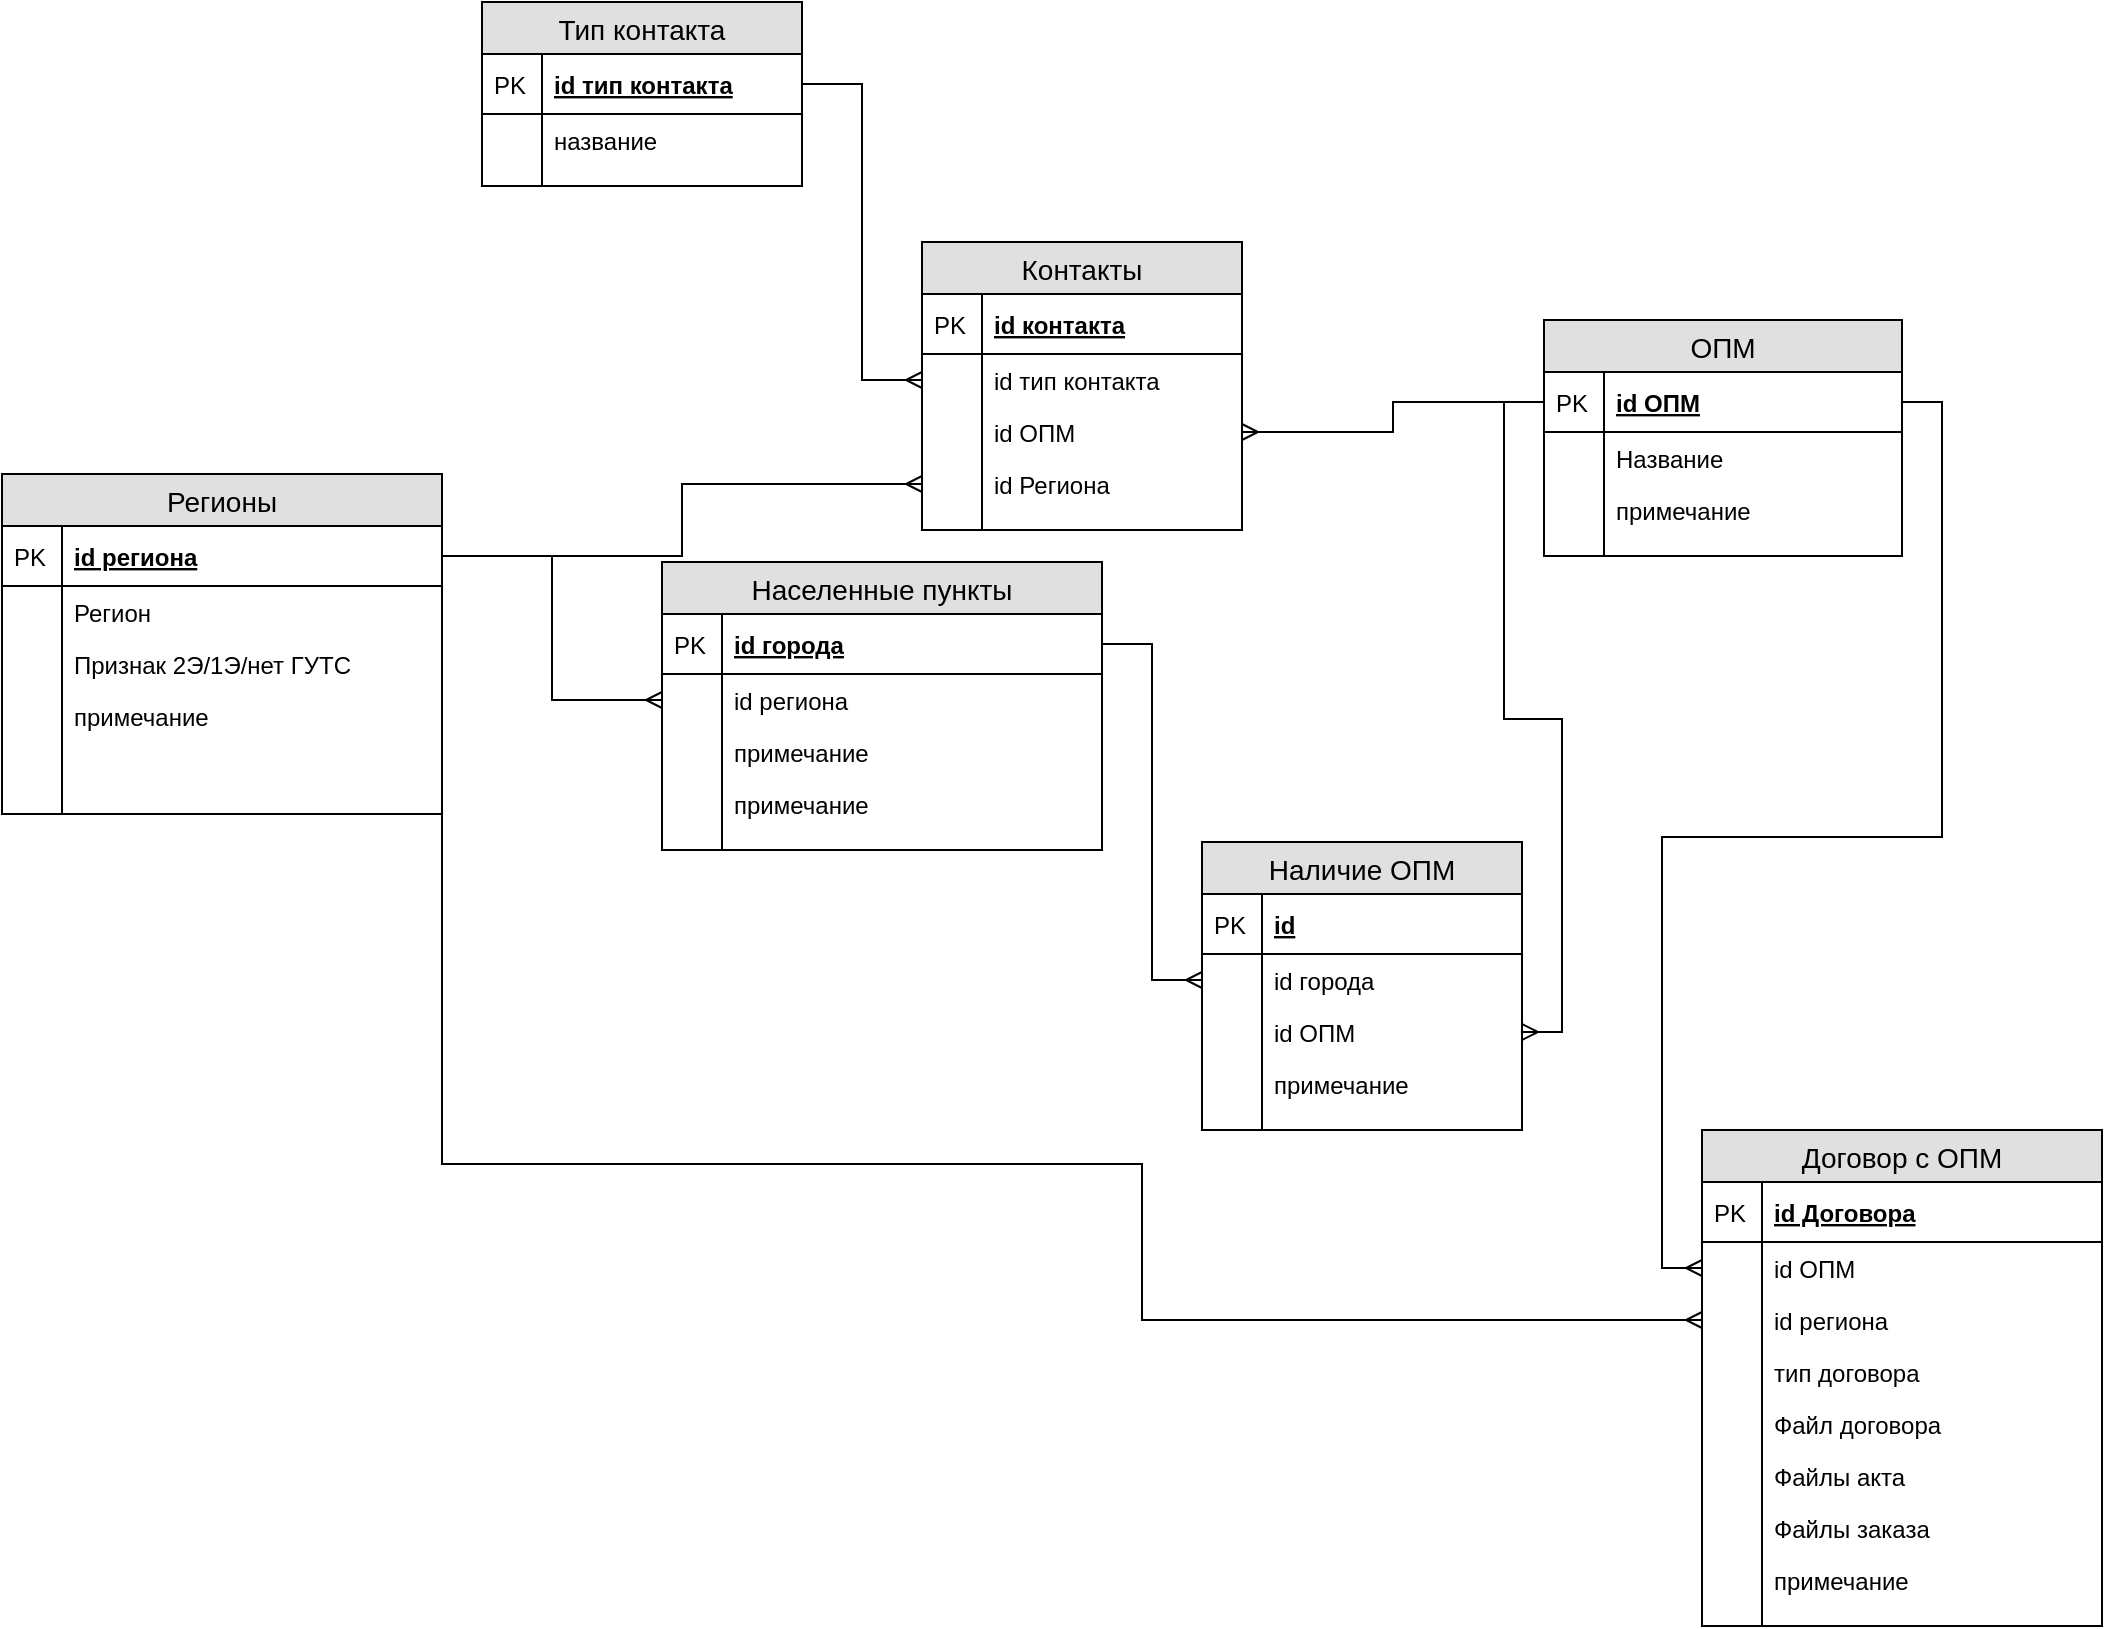 <mxfile version="12.6.5" type="github">
  <diagram id="T6TtcP_ByoEV5wqr8vDN" name="Page-1">
    <mxGraphModel dx="2249" dy="1931" grid="1" gridSize="10" guides="1" tooltips="1" connect="1" arrows="1" fold="1" page="1" pageScale="1" pageWidth="827" pageHeight="1169" math="0" shadow="0">
      <root>
        <mxCell id="0"/>
        <mxCell id="1" parent="0"/>
        <mxCell id="ZsCwSDWXHQRcliCqkR90-1" value="ОПМ" style="swimlane;fontStyle=0;childLayout=stackLayout;horizontal=1;startSize=26;fillColor=#e0e0e0;horizontalStack=0;resizeParent=1;resizeParentMax=0;resizeLast=0;collapsible=1;marginBottom=0;swimlaneFillColor=#ffffff;align=center;fontSize=14;direction=east;" parent="1" vertex="1">
          <mxGeometry x="611" y="49" width="179" height="118" as="geometry">
            <mxRectangle x="590" y="70" width="70" height="26" as="alternateBounds"/>
          </mxGeometry>
        </mxCell>
        <mxCell id="ZsCwSDWXHQRcliCqkR90-2" value="id ОПМ" style="shape=partialRectangle;top=0;left=0;right=0;bottom=1;align=left;verticalAlign=middle;fillColor=none;spacingLeft=34;spacingRight=4;overflow=hidden;rotatable=0;points=[[0,0.5],[1,0.5]];portConstraint=eastwest;dropTarget=0;fontStyle=5;fontSize=12;" parent="ZsCwSDWXHQRcliCqkR90-1" vertex="1">
          <mxGeometry y="26" width="179" height="30" as="geometry"/>
        </mxCell>
        <mxCell id="ZsCwSDWXHQRcliCqkR90-3" value="PK" style="shape=partialRectangle;top=0;left=0;bottom=0;fillColor=none;align=left;verticalAlign=middle;spacingLeft=4;spacingRight=4;overflow=hidden;rotatable=0;points=[];portConstraint=eastwest;part=1;fontSize=12;" parent="ZsCwSDWXHQRcliCqkR90-2" vertex="1" connectable="0">
          <mxGeometry width="30" height="30" as="geometry"/>
        </mxCell>
        <mxCell id="ZsCwSDWXHQRcliCqkR90-4" value="Название" style="shape=partialRectangle;top=0;left=0;right=0;bottom=0;align=left;verticalAlign=top;fillColor=none;spacingLeft=34;spacingRight=4;overflow=hidden;rotatable=0;points=[[0,0.5],[1,0.5]];portConstraint=eastwest;dropTarget=0;fontSize=12;" parent="ZsCwSDWXHQRcliCqkR90-1" vertex="1">
          <mxGeometry y="56" width="179" height="26" as="geometry"/>
        </mxCell>
        <mxCell id="ZsCwSDWXHQRcliCqkR90-5" value="" style="shape=partialRectangle;top=0;left=0;bottom=0;fillColor=none;align=left;verticalAlign=top;spacingLeft=4;spacingRight=4;overflow=hidden;rotatable=0;points=[];portConstraint=eastwest;part=1;fontSize=12;" parent="ZsCwSDWXHQRcliCqkR90-4" vertex="1" connectable="0">
          <mxGeometry width="30" height="26" as="geometry"/>
        </mxCell>
        <mxCell id="ZsCwSDWXHQRcliCqkR90-6" value="примечание" style="shape=partialRectangle;top=0;left=0;right=0;bottom=0;align=left;verticalAlign=top;fillColor=none;spacingLeft=34;spacingRight=4;overflow=hidden;rotatable=0;points=[[0,0.5],[1,0.5]];portConstraint=eastwest;dropTarget=0;fontSize=12;" parent="ZsCwSDWXHQRcliCqkR90-1" vertex="1">
          <mxGeometry y="82" width="179" height="26" as="geometry"/>
        </mxCell>
        <mxCell id="ZsCwSDWXHQRcliCqkR90-7" value="" style="shape=partialRectangle;top=0;left=0;bottom=0;fillColor=none;align=left;verticalAlign=top;spacingLeft=4;spacingRight=4;overflow=hidden;rotatable=0;points=[];portConstraint=eastwest;part=1;fontSize=12;" parent="ZsCwSDWXHQRcliCqkR90-6" vertex="1" connectable="0">
          <mxGeometry width="30" height="26" as="geometry"/>
        </mxCell>
        <mxCell id="ZsCwSDWXHQRcliCqkR90-10" value="" style="shape=partialRectangle;top=0;left=0;right=0;bottom=0;align=left;verticalAlign=top;fillColor=none;spacingLeft=34;spacingRight=4;overflow=hidden;rotatable=0;points=[[0,0.5],[1,0.5]];portConstraint=eastwest;dropTarget=0;fontSize=12;" parent="ZsCwSDWXHQRcliCqkR90-1" vertex="1">
          <mxGeometry y="108" width="179" height="10" as="geometry"/>
        </mxCell>
        <mxCell id="ZsCwSDWXHQRcliCqkR90-11" value="" style="shape=partialRectangle;top=0;left=0;bottom=0;fillColor=none;align=left;verticalAlign=top;spacingLeft=4;spacingRight=4;overflow=hidden;rotatable=0;points=[];portConstraint=eastwest;part=1;fontSize=12;" parent="ZsCwSDWXHQRcliCqkR90-10" vertex="1" connectable="0">
          <mxGeometry width="30" height="10" as="geometry"/>
        </mxCell>
        <mxCell id="ZsCwSDWXHQRcliCqkR90-12" value="Договор с ОПМ" style="swimlane;fontStyle=0;childLayout=stackLayout;horizontal=1;startSize=26;fillColor=#e0e0e0;horizontalStack=0;resizeParent=1;resizeParentMax=0;resizeLast=0;collapsible=1;marginBottom=0;swimlaneFillColor=#ffffff;align=center;fontSize=14;" parent="1" vertex="1">
          <mxGeometry x="690" y="454" width="200" height="248" as="geometry"/>
        </mxCell>
        <mxCell id="ZsCwSDWXHQRcliCqkR90-13" value="id Договора" style="shape=partialRectangle;top=0;left=0;right=0;bottom=1;align=left;verticalAlign=middle;fillColor=none;spacingLeft=34;spacingRight=4;overflow=hidden;rotatable=0;points=[[0,0.5],[1,0.5]];portConstraint=eastwest;dropTarget=0;fontStyle=5;fontSize=12;" parent="ZsCwSDWXHQRcliCqkR90-12" vertex="1">
          <mxGeometry y="26" width="200" height="30" as="geometry"/>
        </mxCell>
        <mxCell id="ZsCwSDWXHQRcliCqkR90-14" value="PK" style="shape=partialRectangle;top=0;left=0;bottom=0;fillColor=none;align=left;verticalAlign=middle;spacingLeft=4;spacingRight=4;overflow=hidden;rotatable=0;points=[];portConstraint=eastwest;part=1;fontSize=12;" parent="ZsCwSDWXHQRcliCqkR90-13" vertex="1" connectable="0">
          <mxGeometry width="30" height="30" as="geometry"/>
        </mxCell>
        <mxCell id="ZsCwSDWXHQRcliCqkR90-15" value="id ОПМ" style="shape=partialRectangle;top=0;left=0;right=0;bottom=0;align=left;verticalAlign=top;fillColor=none;spacingLeft=34;spacingRight=4;overflow=hidden;rotatable=0;points=[[0,0.5],[1,0.5]];portConstraint=eastwest;dropTarget=0;fontSize=12;" parent="ZsCwSDWXHQRcliCqkR90-12" vertex="1">
          <mxGeometry y="56" width="200" height="26" as="geometry"/>
        </mxCell>
        <mxCell id="ZsCwSDWXHQRcliCqkR90-16" value="" style="shape=partialRectangle;top=0;left=0;bottom=0;fillColor=none;align=left;verticalAlign=top;spacingLeft=4;spacingRight=4;overflow=hidden;rotatable=0;points=[];portConstraint=eastwest;part=1;fontSize=12;" parent="ZsCwSDWXHQRcliCqkR90-15" vertex="1" connectable="0">
          <mxGeometry width="30" height="26" as="geometry"/>
        </mxCell>
        <mxCell id="NCW903Lwlvp0PCIu4Wwk-44" value="id региона" style="shape=partialRectangle;top=0;left=0;right=0;bottom=0;align=left;verticalAlign=top;fillColor=none;spacingLeft=34;spacingRight=4;overflow=hidden;rotatable=0;points=[[0,0.5],[1,0.5]];portConstraint=eastwest;dropTarget=0;fontSize=12;" parent="ZsCwSDWXHQRcliCqkR90-12" vertex="1">
          <mxGeometry y="82" width="200" height="26" as="geometry"/>
        </mxCell>
        <mxCell id="NCW903Lwlvp0PCIu4Wwk-45" value="" style="shape=partialRectangle;top=0;left=0;bottom=0;fillColor=none;align=left;verticalAlign=top;spacingLeft=4;spacingRight=4;overflow=hidden;rotatable=0;points=[];portConstraint=eastwest;part=1;fontSize=12;" parent="NCW903Lwlvp0PCIu4Wwk-44" vertex="1" connectable="0">
          <mxGeometry width="30" height="26" as="geometry"/>
        </mxCell>
        <mxCell id="NCW903Lwlvp0PCIu4Wwk-46" value="тип договора" style="shape=partialRectangle;top=0;left=0;right=0;bottom=0;align=left;verticalAlign=top;fillColor=none;spacingLeft=34;spacingRight=4;overflow=hidden;rotatable=0;points=[[0,0.5],[1,0.5]];portConstraint=eastwest;dropTarget=0;fontSize=12;" parent="ZsCwSDWXHQRcliCqkR90-12" vertex="1">
          <mxGeometry y="108" width="200" height="26" as="geometry"/>
        </mxCell>
        <mxCell id="NCW903Lwlvp0PCIu4Wwk-47" value="" style="shape=partialRectangle;top=0;left=0;bottom=0;fillColor=none;align=left;verticalAlign=top;spacingLeft=4;spacingRight=4;overflow=hidden;rotatable=0;points=[];portConstraint=eastwest;part=1;fontSize=12;" parent="NCW903Lwlvp0PCIu4Wwk-46" vertex="1" connectable="0">
          <mxGeometry width="30" height="26" as="geometry"/>
        </mxCell>
        <mxCell id="ZsCwSDWXHQRcliCqkR90-25" value="Файл договора" style="shape=partialRectangle;top=0;left=0;right=0;bottom=0;align=left;verticalAlign=top;fillColor=none;spacingLeft=34;spacingRight=4;overflow=hidden;rotatable=0;points=[[0,0.5],[1,0.5]];portConstraint=eastwest;dropTarget=0;fontSize=12;" parent="ZsCwSDWXHQRcliCqkR90-12" vertex="1">
          <mxGeometry y="134" width="200" height="26" as="geometry"/>
        </mxCell>
        <mxCell id="ZsCwSDWXHQRcliCqkR90-26" value="" style="shape=partialRectangle;top=0;left=0;bottom=0;fillColor=none;align=left;verticalAlign=top;spacingLeft=4;spacingRight=4;overflow=hidden;rotatable=0;points=[];portConstraint=eastwest;part=1;fontSize=12;" parent="ZsCwSDWXHQRcliCqkR90-25" vertex="1" connectable="0">
          <mxGeometry width="30" height="26" as="geometry"/>
        </mxCell>
        <mxCell id="ZsCwSDWXHQRcliCqkR90-19" value="Файлы акта" style="shape=partialRectangle;top=0;left=0;right=0;bottom=0;align=left;verticalAlign=top;fillColor=none;spacingLeft=34;spacingRight=4;overflow=hidden;rotatable=0;points=[[0,0.5],[1,0.5]];portConstraint=eastwest;dropTarget=0;fontSize=12;" parent="ZsCwSDWXHQRcliCqkR90-12" vertex="1">
          <mxGeometry y="160" width="200" height="26" as="geometry"/>
        </mxCell>
        <mxCell id="ZsCwSDWXHQRcliCqkR90-20" value="" style="shape=partialRectangle;top=0;left=0;bottom=0;fillColor=none;align=left;verticalAlign=top;spacingLeft=4;spacingRight=4;overflow=hidden;rotatable=0;points=[];portConstraint=eastwest;part=1;fontSize=12;" parent="ZsCwSDWXHQRcliCqkR90-19" vertex="1" connectable="0">
          <mxGeometry width="30" height="26" as="geometry"/>
        </mxCell>
        <mxCell id="NCW903Lwlvp0PCIu4Wwk-39" value="Файлы заказа" style="shape=partialRectangle;top=0;left=0;right=0;bottom=0;align=left;verticalAlign=top;fillColor=none;spacingLeft=34;spacingRight=4;overflow=hidden;rotatable=0;points=[[0,0.5],[1,0.5]];portConstraint=eastwest;dropTarget=0;fontSize=12;" parent="ZsCwSDWXHQRcliCqkR90-12" vertex="1">
          <mxGeometry y="186" width="200" height="26" as="geometry"/>
        </mxCell>
        <mxCell id="NCW903Lwlvp0PCIu4Wwk-40" value="" style="shape=partialRectangle;top=0;left=0;bottom=0;fillColor=none;align=left;verticalAlign=top;spacingLeft=4;spacingRight=4;overflow=hidden;rotatable=0;points=[];portConstraint=eastwest;part=1;fontSize=12;" parent="NCW903Lwlvp0PCIu4Wwk-39" vertex="1" connectable="0">
          <mxGeometry width="30" height="26" as="geometry"/>
        </mxCell>
        <mxCell id="NCW903Lwlvp0PCIu4Wwk-37" value="примечание" style="shape=partialRectangle;top=0;left=0;right=0;bottom=0;align=left;verticalAlign=top;fillColor=none;spacingLeft=34;spacingRight=4;overflow=hidden;rotatable=0;points=[[0,0.5],[1,0.5]];portConstraint=eastwest;dropTarget=0;fontSize=12;" parent="ZsCwSDWXHQRcliCqkR90-12" vertex="1">
          <mxGeometry y="212" width="200" height="26" as="geometry"/>
        </mxCell>
        <mxCell id="NCW903Lwlvp0PCIu4Wwk-38" value="" style="shape=partialRectangle;top=0;left=0;bottom=0;fillColor=none;align=left;verticalAlign=top;spacingLeft=4;spacingRight=4;overflow=hidden;rotatable=0;points=[];portConstraint=eastwest;part=1;fontSize=12;" parent="NCW903Lwlvp0PCIu4Wwk-37" vertex="1" connectable="0">
          <mxGeometry width="30" height="26" as="geometry"/>
        </mxCell>
        <mxCell id="ZsCwSDWXHQRcliCqkR90-21" value="" style="shape=partialRectangle;top=0;left=0;right=0;bottom=0;align=left;verticalAlign=top;fillColor=none;spacingLeft=34;spacingRight=4;overflow=hidden;rotatable=0;points=[[0,0.5],[1,0.5]];portConstraint=eastwest;dropTarget=0;fontSize=12;" parent="ZsCwSDWXHQRcliCqkR90-12" vertex="1">
          <mxGeometry y="238" width="200" height="10" as="geometry"/>
        </mxCell>
        <mxCell id="ZsCwSDWXHQRcliCqkR90-22" value="" style="shape=partialRectangle;top=0;left=0;bottom=0;fillColor=none;align=left;verticalAlign=top;spacingLeft=4;spacingRight=4;overflow=hidden;rotatable=0;points=[];portConstraint=eastwest;part=1;fontSize=12;" parent="ZsCwSDWXHQRcliCqkR90-21" vertex="1" connectable="0">
          <mxGeometry width="30" height="10" as="geometry"/>
        </mxCell>
        <mxCell id="ZsCwSDWXHQRcliCqkR90-27" value="Населенные пункты" style="swimlane;fontStyle=0;childLayout=stackLayout;horizontal=1;startSize=26;fillColor=#e0e0e0;horizontalStack=0;resizeParent=1;resizeParentMax=0;resizeLast=0;collapsible=1;marginBottom=0;swimlaneFillColor=#ffffff;align=center;fontSize=14;" parent="1" vertex="1">
          <mxGeometry x="170" y="170" width="220" height="144" as="geometry"/>
        </mxCell>
        <mxCell id="ZsCwSDWXHQRcliCqkR90-28" value="id города" style="shape=partialRectangle;top=0;left=0;right=0;bottom=1;align=left;verticalAlign=middle;fillColor=none;spacingLeft=34;spacingRight=4;overflow=hidden;rotatable=0;points=[[0,0.5],[1,0.5]];portConstraint=eastwest;dropTarget=0;fontStyle=5;fontSize=12;" parent="ZsCwSDWXHQRcliCqkR90-27" vertex="1">
          <mxGeometry y="26" width="220" height="30" as="geometry"/>
        </mxCell>
        <mxCell id="ZsCwSDWXHQRcliCqkR90-29" value="PK" style="shape=partialRectangle;top=0;left=0;bottom=0;fillColor=none;align=left;verticalAlign=middle;spacingLeft=4;spacingRight=4;overflow=hidden;rotatable=0;points=[];portConstraint=eastwest;part=1;fontSize=12;" parent="ZsCwSDWXHQRcliCqkR90-28" vertex="1" connectable="0">
          <mxGeometry width="30" height="30" as="geometry"/>
        </mxCell>
        <mxCell id="ZsCwSDWXHQRcliCqkR90-30" value="id региона" style="shape=partialRectangle;top=0;left=0;right=0;bottom=0;align=left;verticalAlign=top;fillColor=none;spacingLeft=34;spacingRight=4;overflow=hidden;rotatable=0;points=[[0,0.5],[1,0.5]];portConstraint=eastwest;dropTarget=0;fontSize=12;" parent="ZsCwSDWXHQRcliCqkR90-27" vertex="1">
          <mxGeometry y="56" width="220" height="26" as="geometry"/>
        </mxCell>
        <mxCell id="ZsCwSDWXHQRcliCqkR90-31" value="" style="shape=partialRectangle;top=0;left=0;bottom=0;fillColor=none;align=left;verticalAlign=top;spacingLeft=4;spacingRight=4;overflow=hidden;rotatable=0;points=[];portConstraint=eastwest;part=1;fontSize=12;" parent="ZsCwSDWXHQRcliCqkR90-30" vertex="1" connectable="0">
          <mxGeometry width="30" height="26" as="geometry"/>
        </mxCell>
        <mxCell id="ZsCwSDWXHQRcliCqkR90-32" value="примечание" style="shape=partialRectangle;top=0;left=0;right=0;bottom=0;align=left;verticalAlign=top;fillColor=none;spacingLeft=34;spacingRight=4;overflow=hidden;rotatable=0;points=[[0,0.5],[1,0.5]];portConstraint=eastwest;dropTarget=0;fontSize=12;" parent="ZsCwSDWXHQRcliCqkR90-27" vertex="1">
          <mxGeometry y="82" width="220" height="26" as="geometry"/>
        </mxCell>
        <mxCell id="ZsCwSDWXHQRcliCqkR90-33" value="" style="shape=partialRectangle;top=0;left=0;bottom=0;fillColor=none;align=left;verticalAlign=top;spacingLeft=4;spacingRight=4;overflow=hidden;rotatable=0;points=[];portConstraint=eastwest;part=1;fontSize=12;" parent="ZsCwSDWXHQRcliCqkR90-32" vertex="1" connectable="0">
          <mxGeometry width="30" height="26" as="geometry"/>
        </mxCell>
        <mxCell id="NCW903Lwlvp0PCIu4Wwk-28" value="примечание" style="shape=partialRectangle;top=0;left=0;right=0;bottom=0;align=left;verticalAlign=top;fillColor=none;spacingLeft=34;spacingRight=4;overflow=hidden;rotatable=0;points=[[0,0.5],[1,0.5]];portConstraint=eastwest;dropTarget=0;fontSize=12;" parent="ZsCwSDWXHQRcliCqkR90-27" vertex="1">
          <mxGeometry y="108" width="220" height="26" as="geometry"/>
        </mxCell>
        <mxCell id="NCW903Lwlvp0PCIu4Wwk-29" value="" style="shape=partialRectangle;top=0;left=0;bottom=0;fillColor=none;align=left;verticalAlign=top;spacingLeft=4;spacingRight=4;overflow=hidden;rotatable=0;points=[];portConstraint=eastwest;part=1;fontSize=12;" parent="NCW903Lwlvp0PCIu4Wwk-28" vertex="1" connectable="0">
          <mxGeometry width="30" height="26" as="geometry"/>
        </mxCell>
        <mxCell id="ZsCwSDWXHQRcliCqkR90-36" value="" style="shape=partialRectangle;top=0;left=0;right=0;bottom=0;align=left;verticalAlign=top;fillColor=none;spacingLeft=34;spacingRight=4;overflow=hidden;rotatable=0;points=[[0,0.5],[1,0.5]];portConstraint=eastwest;dropTarget=0;fontSize=12;" parent="ZsCwSDWXHQRcliCqkR90-27" vertex="1">
          <mxGeometry y="134" width="220" height="10" as="geometry"/>
        </mxCell>
        <mxCell id="ZsCwSDWXHQRcliCqkR90-37" value="" style="shape=partialRectangle;top=0;left=0;bottom=0;fillColor=none;align=left;verticalAlign=top;spacingLeft=4;spacingRight=4;overflow=hidden;rotatable=0;points=[];portConstraint=eastwest;part=1;fontSize=12;" parent="ZsCwSDWXHQRcliCqkR90-36" vertex="1" connectable="0">
          <mxGeometry width="30" height="10" as="geometry"/>
        </mxCell>
        <mxCell id="NCW903Lwlvp0PCIu4Wwk-1" value="Регионы" style="swimlane;fontStyle=0;childLayout=stackLayout;horizontal=1;startSize=26;fillColor=#e0e0e0;horizontalStack=0;resizeParent=1;resizeParentMax=0;resizeLast=0;collapsible=1;marginBottom=0;swimlaneFillColor=#ffffff;align=center;fontSize=14;" parent="1" vertex="1">
          <mxGeometry x="-160" y="126" width="220" height="170" as="geometry"/>
        </mxCell>
        <mxCell id="NCW903Lwlvp0PCIu4Wwk-2" value="id региона" style="shape=partialRectangle;top=0;left=0;right=0;bottom=1;align=left;verticalAlign=middle;fillColor=none;spacingLeft=34;spacingRight=4;overflow=hidden;rotatable=0;points=[[0,0.5],[1,0.5]];portConstraint=eastwest;dropTarget=0;fontStyle=5;fontSize=12;" parent="NCW903Lwlvp0PCIu4Wwk-1" vertex="1">
          <mxGeometry y="26" width="220" height="30" as="geometry"/>
        </mxCell>
        <mxCell id="NCW903Lwlvp0PCIu4Wwk-3" value="PK" style="shape=partialRectangle;top=0;left=0;bottom=0;fillColor=none;align=left;verticalAlign=middle;spacingLeft=4;spacingRight=4;overflow=hidden;rotatable=0;points=[];portConstraint=eastwest;part=1;fontSize=12;" parent="NCW903Lwlvp0PCIu4Wwk-2" vertex="1" connectable="0">
          <mxGeometry width="30" height="30" as="geometry"/>
        </mxCell>
        <mxCell id="NCW903Lwlvp0PCIu4Wwk-4" value="Регион" style="shape=partialRectangle;top=0;left=0;right=0;bottom=0;align=left;verticalAlign=top;fillColor=none;spacingLeft=34;spacingRight=4;overflow=hidden;rotatable=0;points=[[0,0.5],[1,0.5]];portConstraint=eastwest;dropTarget=0;fontSize=12;" parent="NCW903Lwlvp0PCIu4Wwk-1" vertex="1">
          <mxGeometry y="56" width="220" height="26" as="geometry"/>
        </mxCell>
        <mxCell id="NCW903Lwlvp0PCIu4Wwk-5" value="" style="shape=partialRectangle;top=0;left=0;bottom=0;fillColor=none;align=left;verticalAlign=top;spacingLeft=4;spacingRight=4;overflow=hidden;rotatable=0;points=[];portConstraint=eastwest;part=1;fontSize=12;" parent="NCW903Lwlvp0PCIu4Wwk-4" vertex="1" connectable="0">
          <mxGeometry width="30" height="26" as="geometry"/>
        </mxCell>
        <mxCell id="NCW903Lwlvp0PCIu4Wwk-6" value="Признак 2Э/1Э/нет ГУТС" style="shape=partialRectangle;top=0;left=0;right=0;bottom=0;align=left;verticalAlign=top;fillColor=none;spacingLeft=34;spacingRight=4;overflow=hidden;rotatable=0;points=[[0,0.5],[1,0.5]];portConstraint=eastwest;dropTarget=0;fontSize=12;" parent="NCW903Lwlvp0PCIu4Wwk-1" vertex="1">
          <mxGeometry y="82" width="220" height="26" as="geometry"/>
        </mxCell>
        <mxCell id="NCW903Lwlvp0PCIu4Wwk-7" value="" style="shape=partialRectangle;top=0;left=0;bottom=0;fillColor=none;align=left;verticalAlign=top;spacingLeft=4;spacingRight=4;overflow=hidden;rotatable=0;points=[];portConstraint=eastwest;part=1;fontSize=12;" parent="NCW903Lwlvp0PCIu4Wwk-6" vertex="1" connectable="0">
          <mxGeometry width="30" height="26" as="geometry"/>
        </mxCell>
        <mxCell id="NCW903Lwlvp0PCIu4Wwk-10" value="примечание" style="shape=partialRectangle;top=0;left=0;right=0;bottom=0;align=left;verticalAlign=top;fillColor=none;spacingLeft=34;spacingRight=4;overflow=hidden;rotatable=0;points=[[0,0.5],[1,0.5]];portConstraint=eastwest;dropTarget=0;fontSize=12;" parent="NCW903Lwlvp0PCIu4Wwk-1" vertex="1">
          <mxGeometry y="108" width="220" height="26" as="geometry"/>
        </mxCell>
        <mxCell id="NCW903Lwlvp0PCIu4Wwk-11" value="" style="shape=partialRectangle;top=0;left=0;bottom=0;fillColor=none;align=left;verticalAlign=top;spacingLeft=4;spacingRight=4;overflow=hidden;rotatable=0;points=[];portConstraint=eastwest;part=1;fontSize=12;" parent="NCW903Lwlvp0PCIu4Wwk-10" vertex="1" connectable="0">
          <mxGeometry width="30" height="26" as="geometry"/>
        </mxCell>
        <mxCell id="NCW903Lwlvp0PCIu4Wwk-8" value="" style="shape=partialRectangle;top=0;left=0;right=0;bottom=0;align=left;verticalAlign=top;fillColor=none;spacingLeft=34;spacingRight=4;overflow=hidden;rotatable=0;points=[[0,0.5],[1,0.5]];portConstraint=eastwest;dropTarget=0;fontSize=12;" parent="NCW903Lwlvp0PCIu4Wwk-1" vertex="1">
          <mxGeometry y="134" width="220" height="26" as="geometry"/>
        </mxCell>
        <mxCell id="NCW903Lwlvp0PCIu4Wwk-9" value="" style="shape=partialRectangle;top=0;left=0;bottom=0;fillColor=none;align=left;verticalAlign=top;spacingLeft=4;spacingRight=4;overflow=hidden;rotatable=0;points=[];portConstraint=eastwest;part=1;fontSize=12;" parent="NCW903Lwlvp0PCIu4Wwk-8" vertex="1" connectable="0">
          <mxGeometry width="30" height="26" as="geometry"/>
        </mxCell>
        <mxCell id="NCW903Lwlvp0PCIu4Wwk-12" value="" style="shape=partialRectangle;top=0;left=0;right=0;bottom=0;align=left;verticalAlign=top;fillColor=none;spacingLeft=34;spacingRight=4;overflow=hidden;rotatable=0;points=[[0,0.5],[1,0.5]];portConstraint=eastwest;dropTarget=0;fontSize=12;" parent="NCW903Lwlvp0PCIu4Wwk-1" vertex="1">
          <mxGeometry y="160" width="220" height="10" as="geometry"/>
        </mxCell>
        <mxCell id="NCW903Lwlvp0PCIu4Wwk-13" value="" style="shape=partialRectangle;top=0;left=0;bottom=0;fillColor=none;align=left;verticalAlign=top;spacingLeft=4;spacingRight=4;overflow=hidden;rotatable=0;points=[];portConstraint=eastwest;part=1;fontSize=12;" parent="NCW903Lwlvp0PCIu4Wwk-12" vertex="1" connectable="0">
          <mxGeometry width="30" height="10" as="geometry"/>
        </mxCell>
        <mxCell id="NCW903Lwlvp0PCIu4Wwk-15" value="Наличие ОПМ" style="swimlane;fontStyle=0;childLayout=stackLayout;horizontal=1;startSize=26;fillColor=#e0e0e0;horizontalStack=0;resizeParent=1;resizeParentMax=0;resizeLast=0;collapsible=1;marginBottom=0;swimlaneFillColor=#ffffff;align=center;fontSize=14;" parent="1" vertex="1">
          <mxGeometry x="440" y="310" width="160" height="144" as="geometry"/>
        </mxCell>
        <mxCell id="NCW903Lwlvp0PCIu4Wwk-16" value="id" style="shape=partialRectangle;top=0;left=0;right=0;bottom=1;align=left;verticalAlign=middle;fillColor=none;spacingLeft=34;spacingRight=4;overflow=hidden;rotatable=0;points=[[0,0.5],[1,0.5]];portConstraint=eastwest;dropTarget=0;fontStyle=5;fontSize=12;" parent="NCW903Lwlvp0PCIu4Wwk-15" vertex="1">
          <mxGeometry y="26" width="160" height="30" as="geometry"/>
        </mxCell>
        <mxCell id="NCW903Lwlvp0PCIu4Wwk-17" value="PK" style="shape=partialRectangle;top=0;left=0;bottom=0;fillColor=none;align=left;verticalAlign=middle;spacingLeft=4;spacingRight=4;overflow=hidden;rotatable=0;points=[];portConstraint=eastwest;part=1;fontSize=12;" parent="NCW903Lwlvp0PCIu4Wwk-16" vertex="1" connectable="0">
          <mxGeometry width="30" height="30" as="geometry"/>
        </mxCell>
        <mxCell id="NCW903Lwlvp0PCIu4Wwk-18" value="id города" style="shape=partialRectangle;top=0;left=0;right=0;bottom=0;align=left;verticalAlign=top;fillColor=none;spacingLeft=34;spacingRight=4;overflow=hidden;rotatable=0;points=[[0,0.5],[1,0.5]];portConstraint=eastwest;dropTarget=0;fontSize=12;" parent="NCW903Lwlvp0PCIu4Wwk-15" vertex="1">
          <mxGeometry y="56" width="160" height="26" as="geometry"/>
        </mxCell>
        <mxCell id="NCW903Lwlvp0PCIu4Wwk-19" value="" style="shape=partialRectangle;top=0;left=0;bottom=0;fillColor=none;align=left;verticalAlign=top;spacingLeft=4;spacingRight=4;overflow=hidden;rotatable=0;points=[];portConstraint=eastwest;part=1;fontSize=12;" parent="NCW903Lwlvp0PCIu4Wwk-18" vertex="1" connectable="0">
          <mxGeometry width="30" height="26" as="geometry"/>
        </mxCell>
        <mxCell id="NCW903Lwlvp0PCIu4Wwk-20" value="id ОПМ" style="shape=partialRectangle;top=0;left=0;right=0;bottom=0;align=left;verticalAlign=top;fillColor=none;spacingLeft=34;spacingRight=4;overflow=hidden;rotatable=0;points=[[0,0.5],[1,0.5]];portConstraint=eastwest;dropTarget=0;fontSize=12;" parent="NCW903Lwlvp0PCIu4Wwk-15" vertex="1">
          <mxGeometry y="82" width="160" height="26" as="geometry"/>
        </mxCell>
        <mxCell id="NCW903Lwlvp0PCIu4Wwk-21" value="" style="shape=partialRectangle;top=0;left=0;bottom=0;fillColor=none;align=left;verticalAlign=top;spacingLeft=4;spacingRight=4;overflow=hidden;rotatable=0;points=[];portConstraint=eastwest;part=1;fontSize=12;" parent="NCW903Lwlvp0PCIu4Wwk-20" vertex="1" connectable="0">
          <mxGeometry width="30" height="26" as="geometry"/>
        </mxCell>
        <mxCell id="NCW903Lwlvp0PCIu4Wwk-22" value="примечание" style="shape=partialRectangle;top=0;left=0;right=0;bottom=0;align=left;verticalAlign=top;fillColor=none;spacingLeft=34;spacingRight=4;overflow=hidden;rotatable=0;points=[[0,0.5],[1,0.5]];portConstraint=eastwest;dropTarget=0;fontSize=12;" parent="NCW903Lwlvp0PCIu4Wwk-15" vertex="1">
          <mxGeometry y="108" width="160" height="26" as="geometry"/>
        </mxCell>
        <mxCell id="NCW903Lwlvp0PCIu4Wwk-23" value="" style="shape=partialRectangle;top=0;left=0;bottom=0;fillColor=none;align=left;verticalAlign=top;spacingLeft=4;spacingRight=4;overflow=hidden;rotatable=0;points=[];portConstraint=eastwest;part=1;fontSize=12;" parent="NCW903Lwlvp0PCIu4Wwk-22" vertex="1" connectable="0">
          <mxGeometry width="30" height="26" as="geometry"/>
        </mxCell>
        <mxCell id="NCW903Lwlvp0PCIu4Wwk-24" value="" style="shape=partialRectangle;top=0;left=0;right=0;bottom=0;align=left;verticalAlign=top;fillColor=none;spacingLeft=34;spacingRight=4;overflow=hidden;rotatable=0;points=[[0,0.5],[1,0.5]];portConstraint=eastwest;dropTarget=0;fontSize=12;" parent="NCW903Lwlvp0PCIu4Wwk-15" vertex="1">
          <mxGeometry y="134" width="160" height="10" as="geometry"/>
        </mxCell>
        <mxCell id="NCW903Lwlvp0PCIu4Wwk-25" value="" style="shape=partialRectangle;top=0;left=0;bottom=0;fillColor=none;align=left;verticalAlign=top;spacingLeft=4;spacingRight=4;overflow=hidden;rotatable=0;points=[];portConstraint=eastwest;part=1;fontSize=12;" parent="NCW903Lwlvp0PCIu4Wwk-24" vertex="1" connectable="0">
          <mxGeometry width="30" height="10" as="geometry"/>
        </mxCell>
        <mxCell id="NCW903Lwlvp0PCIu4Wwk-33" style="edgeStyle=orthogonalEdgeStyle;rounded=0;orthogonalLoop=1;jettySize=auto;html=1;exitX=0;exitY=0.5;exitDx=0;exitDy=0;entryX=1;entryY=0.5;entryDx=0;entryDy=0;endArrow=ERmany;endFill=0;" parent="1" source="ZsCwSDWXHQRcliCqkR90-2" target="NCW903Lwlvp0PCIu4Wwk-20" edge="1">
          <mxGeometry relative="1" as="geometry"/>
        </mxCell>
        <mxCell id="NCW903Lwlvp0PCIu4Wwk-34" style="edgeStyle=orthogonalEdgeStyle;rounded=0;orthogonalLoop=1;jettySize=auto;html=1;exitX=1;exitY=0.5;exitDx=0;exitDy=0;endArrow=ERmany;endFill=0;" parent="1" source="ZsCwSDWXHQRcliCqkR90-28" target="NCW903Lwlvp0PCIu4Wwk-18" edge="1">
          <mxGeometry relative="1" as="geometry"/>
        </mxCell>
        <mxCell id="NCW903Lwlvp0PCIu4Wwk-35" style="edgeStyle=orthogonalEdgeStyle;rounded=0;orthogonalLoop=1;jettySize=auto;html=1;exitX=1;exitY=0.5;exitDx=0;exitDy=0;entryX=0;entryY=0.5;entryDx=0;entryDy=0;endArrow=ERmany;endFill=0;" parent="1" source="NCW903Lwlvp0PCIu4Wwk-2" target="ZsCwSDWXHQRcliCqkR90-30" edge="1">
          <mxGeometry relative="1" as="geometry"/>
        </mxCell>
        <mxCell id="NCW903Lwlvp0PCIu4Wwk-42" style="edgeStyle=orthogonalEdgeStyle;rounded=0;orthogonalLoop=1;jettySize=auto;html=1;exitX=1;exitY=0.5;exitDx=0;exitDy=0;endArrow=ERmany;endFill=0;" parent="1" source="ZsCwSDWXHQRcliCqkR90-2" target="ZsCwSDWXHQRcliCqkR90-15" edge="1">
          <mxGeometry relative="1" as="geometry"/>
        </mxCell>
        <mxCell id="zO0Mn41OCNZTCa0ghS_0-2" style="edgeStyle=orthogonalEdgeStyle;rounded=0;orthogonalLoop=1;jettySize=auto;html=1;exitX=1;exitY=0.5;exitDx=0;exitDy=0;endArrow=ERmany;endFill=0;" edge="1" parent="1" source="NCW903Lwlvp0PCIu4Wwk-2" target="NCW903Lwlvp0PCIu4Wwk-44">
          <mxGeometry relative="1" as="geometry">
            <Array as="points">
              <mxPoint x="410" y="471"/>
              <mxPoint x="410" y="549"/>
            </Array>
          </mxGeometry>
        </mxCell>
        <mxCell id="zO0Mn41OCNZTCa0ghS_0-3" value="Контакты" style="swimlane;fontStyle=0;childLayout=stackLayout;horizontal=1;startSize=26;fillColor=#e0e0e0;horizontalStack=0;resizeParent=1;resizeParentMax=0;resizeLast=0;collapsible=1;marginBottom=0;swimlaneFillColor=#ffffff;align=center;fontSize=14;" vertex="1" parent="1">
          <mxGeometry x="300" y="10" width="160" height="144" as="geometry"/>
        </mxCell>
        <mxCell id="zO0Mn41OCNZTCa0ghS_0-4" value="id контакта" style="shape=partialRectangle;top=0;left=0;right=0;bottom=1;align=left;verticalAlign=middle;fillColor=none;spacingLeft=34;spacingRight=4;overflow=hidden;rotatable=0;points=[[0,0.5],[1,0.5]];portConstraint=eastwest;dropTarget=0;fontStyle=5;fontSize=12;" vertex="1" parent="zO0Mn41OCNZTCa0ghS_0-3">
          <mxGeometry y="26" width="160" height="30" as="geometry"/>
        </mxCell>
        <mxCell id="zO0Mn41OCNZTCa0ghS_0-5" value="PK" style="shape=partialRectangle;top=0;left=0;bottom=0;fillColor=none;align=left;verticalAlign=middle;spacingLeft=4;spacingRight=4;overflow=hidden;rotatable=0;points=[];portConstraint=eastwest;part=1;fontSize=12;" vertex="1" connectable="0" parent="zO0Mn41OCNZTCa0ghS_0-4">
          <mxGeometry width="30" height="30" as="geometry"/>
        </mxCell>
        <mxCell id="zO0Mn41OCNZTCa0ghS_0-6" value="id тип контакта" style="shape=partialRectangle;top=0;left=0;right=0;bottom=0;align=left;verticalAlign=top;fillColor=none;spacingLeft=34;spacingRight=4;overflow=hidden;rotatable=0;points=[[0,0.5],[1,0.5]];portConstraint=eastwest;dropTarget=0;fontSize=12;" vertex="1" parent="zO0Mn41OCNZTCa0ghS_0-3">
          <mxGeometry y="56" width="160" height="26" as="geometry"/>
        </mxCell>
        <mxCell id="zO0Mn41OCNZTCa0ghS_0-7" value="" style="shape=partialRectangle;top=0;left=0;bottom=0;fillColor=none;align=left;verticalAlign=top;spacingLeft=4;spacingRight=4;overflow=hidden;rotatable=0;points=[];portConstraint=eastwest;part=1;fontSize=12;" vertex="1" connectable="0" parent="zO0Mn41OCNZTCa0ghS_0-6">
          <mxGeometry width="30" height="26" as="geometry"/>
        </mxCell>
        <mxCell id="zO0Mn41OCNZTCa0ghS_0-8" value="id ОПМ" style="shape=partialRectangle;top=0;left=0;right=0;bottom=0;align=left;verticalAlign=top;fillColor=none;spacingLeft=34;spacingRight=4;overflow=hidden;rotatable=0;points=[[0,0.5],[1,0.5]];portConstraint=eastwest;dropTarget=0;fontSize=12;" vertex="1" parent="zO0Mn41OCNZTCa0ghS_0-3">
          <mxGeometry y="82" width="160" height="26" as="geometry"/>
        </mxCell>
        <mxCell id="zO0Mn41OCNZTCa0ghS_0-9" value="" style="shape=partialRectangle;top=0;left=0;bottom=0;fillColor=none;align=left;verticalAlign=top;spacingLeft=4;spacingRight=4;overflow=hidden;rotatable=0;points=[];portConstraint=eastwest;part=1;fontSize=12;" vertex="1" connectable="0" parent="zO0Mn41OCNZTCa0ghS_0-8">
          <mxGeometry width="30" height="26" as="geometry"/>
        </mxCell>
        <mxCell id="zO0Mn41OCNZTCa0ghS_0-10" value="id Региона" style="shape=partialRectangle;top=0;left=0;right=0;bottom=0;align=left;verticalAlign=top;fillColor=none;spacingLeft=34;spacingRight=4;overflow=hidden;rotatable=0;points=[[0,0.5],[1,0.5]];portConstraint=eastwest;dropTarget=0;fontSize=12;" vertex="1" parent="zO0Mn41OCNZTCa0ghS_0-3">
          <mxGeometry y="108" width="160" height="26" as="geometry"/>
        </mxCell>
        <mxCell id="zO0Mn41OCNZTCa0ghS_0-11" value="" style="shape=partialRectangle;top=0;left=0;bottom=0;fillColor=none;align=left;verticalAlign=top;spacingLeft=4;spacingRight=4;overflow=hidden;rotatable=0;points=[];portConstraint=eastwest;part=1;fontSize=12;" vertex="1" connectable="0" parent="zO0Mn41OCNZTCa0ghS_0-10">
          <mxGeometry width="30" height="26" as="geometry"/>
        </mxCell>
        <mxCell id="zO0Mn41OCNZTCa0ghS_0-12" value="" style="shape=partialRectangle;top=0;left=0;right=0;bottom=0;align=left;verticalAlign=top;fillColor=none;spacingLeft=34;spacingRight=4;overflow=hidden;rotatable=0;points=[[0,0.5],[1,0.5]];portConstraint=eastwest;dropTarget=0;fontSize=12;" vertex="1" parent="zO0Mn41OCNZTCa0ghS_0-3">
          <mxGeometry y="134" width="160" height="10" as="geometry"/>
        </mxCell>
        <mxCell id="zO0Mn41OCNZTCa0ghS_0-13" value="" style="shape=partialRectangle;top=0;left=0;bottom=0;fillColor=none;align=left;verticalAlign=top;spacingLeft=4;spacingRight=4;overflow=hidden;rotatable=0;points=[];portConstraint=eastwest;part=1;fontSize=12;" vertex="1" connectable="0" parent="zO0Mn41OCNZTCa0ghS_0-12">
          <mxGeometry width="30" height="10" as="geometry"/>
        </mxCell>
        <mxCell id="zO0Mn41OCNZTCa0ghS_0-14" style="edgeStyle=orthogonalEdgeStyle;rounded=0;orthogonalLoop=1;jettySize=auto;html=1;exitX=1;exitY=0.5;exitDx=0;exitDy=0;endArrow=ERmany;endFill=0;" edge="1" parent="1" source="NCW903Lwlvp0PCIu4Wwk-2" target="zO0Mn41OCNZTCa0ghS_0-10">
          <mxGeometry relative="1" as="geometry"/>
        </mxCell>
        <mxCell id="zO0Mn41OCNZTCa0ghS_0-15" style="edgeStyle=orthogonalEdgeStyle;rounded=0;orthogonalLoop=1;jettySize=auto;html=1;exitX=0;exitY=0.5;exitDx=0;exitDy=0;endArrow=ERmany;endFill=0;" edge="1" parent="1" source="ZsCwSDWXHQRcliCqkR90-2" target="zO0Mn41OCNZTCa0ghS_0-8">
          <mxGeometry relative="1" as="geometry"/>
        </mxCell>
        <mxCell id="zO0Mn41OCNZTCa0ghS_0-16" value="Тип контакта" style="swimlane;fontStyle=0;childLayout=stackLayout;horizontal=1;startSize=26;fillColor=#e0e0e0;horizontalStack=0;resizeParent=1;resizeParentMax=0;resizeLast=0;collapsible=1;marginBottom=0;swimlaneFillColor=#ffffff;align=center;fontSize=14;" vertex="1" parent="1">
          <mxGeometry x="80" y="-110" width="160" height="92" as="geometry"/>
        </mxCell>
        <mxCell id="zO0Mn41OCNZTCa0ghS_0-17" value="id тип контакта" style="shape=partialRectangle;top=0;left=0;right=0;bottom=1;align=left;verticalAlign=middle;fillColor=none;spacingLeft=34;spacingRight=4;overflow=hidden;rotatable=0;points=[[0,0.5],[1,0.5]];portConstraint=eastwest;dropTarget=0;fontStyle=5;fontSize=12;" vertex="1" parent="zO0Mn41OCNZTCa0ghS_0-16">
          <mxGeometry y="26" width="160" height="30" as="geometry"/>
        </mxCell>
        <mxCell id="zO0Mn41OCNZTCa0ghS_0-18" value="PK" style="shape=partialRectangle;top=0;left=0;bottom=0;fillColor=none;align=left;verticalAlign=middle;spacingLeft=4;spacingRight=4;overflow=hidden;rotatable=0;points=[];portConstraint=eastwest;part=1;fontSize=12;" vertex="1" connectable="0" parent="zO0Mn41OCNZTCa0ghS_0-17">
          <mxGeometry width="30" height="30" as="geometry"/>
        </mxCell>
        <mxCell id="zO0Mn41OCNZTCa0ghS_0-19" value="название" style="shape=partialRectangle;top=0;left=0;right=0;bottom=0;align=left;verticalAlign=top;fillColor=none;spacingLeft=34;spacingRight=4;overflow=hidden;rotatable=0;points=[[0,0.5],[1,0.5]];portConstraint=eastwest;dropTarget=0;fontSize=12;" vertex="1" parent="zO0Mn41OCNZTCa0ghS_0-16">
          <mxGeometry y="56" width="160" height="26" as="geometry"/>
        </mxCell>
        <mxCell id="zO0Mn41OCNZTCa0ghS_0-20" value="" style="shape=partialRectangle;top=0;left=0;bottom=0;fillColor=none;align=left;verticalAlign=top;spacingLeft=4;spacingRight=4;overflow=hidden;rotatable=0;points=[];portConstraint=eastwest;part=1;fontSize=12;" vertex="1" connectable="0" parent="zO0Mn41OCNZTCa0ghS_0-19">
          <mxGeometry width="30" height="26" as="geometry"/>
        </mxCell>
        <mxCell id="zO0Mn41OCNZTCa0ghS_0-25" value="" style="shape=partialRectangle;top=0;left=0;right=0;bottom=0;align=left;verticalAlign=top;fillColor=none;spacingLeft=34;spacingRight=4;overflow=hidden;rotatable=0;points=[[0,0.5],[1,0.5]];portConstraint=eastwest;dropTarget=0;fontSize=12;" vertex="1" parent="zO0Mn41OCNZTCa0ghS_0-16">
          <mxGeometry y="82" width="160" height="10" as="geometry"/>
        </mxCell>
        <mxCell id="zO0Mn41OCNZTCa0ghS_0-26" value="" style="shape=partialRectangle;top=0;left=0;bottom=0;fillColor=none;align=left;verticalAlign=top;spacingLeft=4;spacingRight=4;overflow=hidden;rotatable=0;points=[];portConstraint=eastwest;part=1;fontSize=12;" vertex="1" connectable="0" parent="zO0Mn41OCNZTCa0ghS_0-25">
          <mxGeometry width="30" height="10" as="geometry"/>
        </mxCell>
        <mxCell id="zO0Mn41OCNZTCa0ghS_0-27" style="edgeStyle=orthogonalEdgeStyle;rounded=0;orthogonalLoop=1;jettySize=auto;html=1;exitX=1;exitY=0.5;exitDx=0;exitDy=0;entryX=0;entryY=0.5;entryDx=0;entryDy=0;endArrow=ERmany;endFill=0;" edge="1" parent="1" source="zO0Mn41OCNZTCa0ghS_0-17" target="zO0Mn41OCNZTCa0ghS_0-6">
          <mxGeometry relative="1" as="geometry"/>
        </mxCell>
      </root>
    </mxGraphModel>
  </diagram>
</mxfile>
